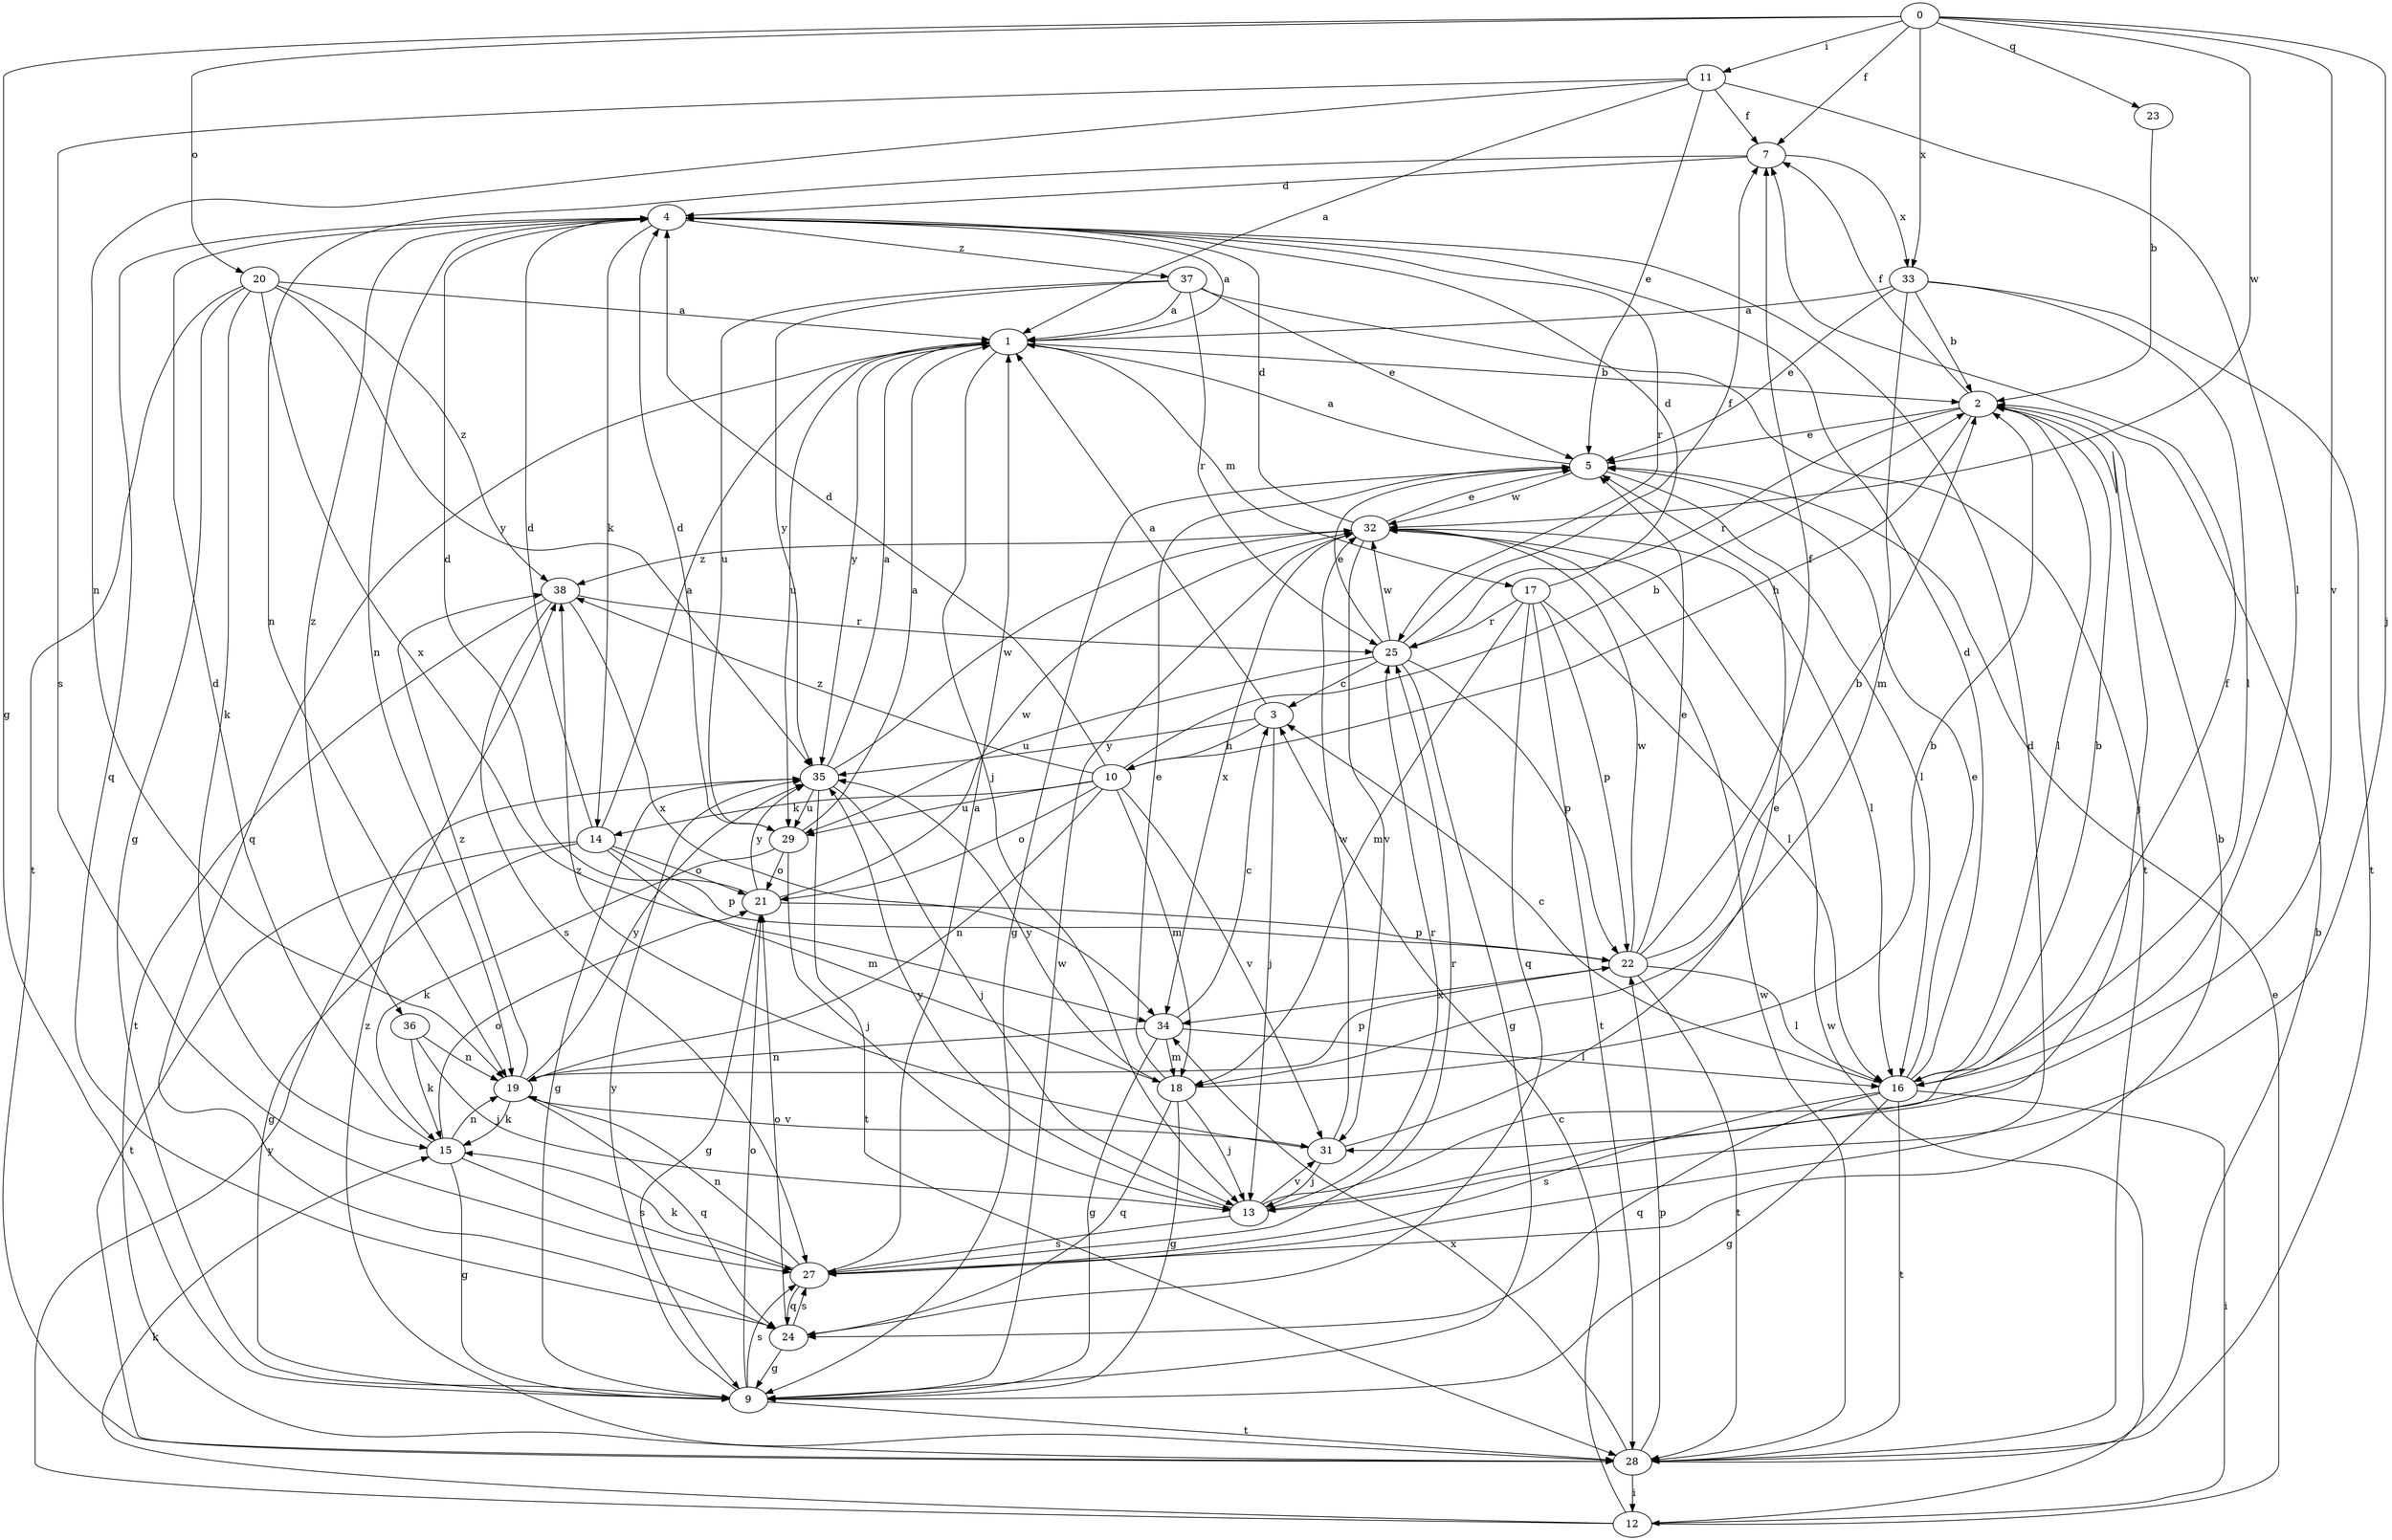 strict digraph  {
0;
1;
2;
3;
4;
5;
7;
9;
10;
11;
12;
13;
14;
15;
16;
17;
18;
19;
20;
21;
22;
23;
24;
25;
27;
28;
29;
31;
32;
33;
34;
35;
36;
37;
38;
0 -> 7  [label=f];
0 -> 9  [label=g];
0 -> 11  [label=i];
0 -> 13  [label=j];
0 -> 20  [label=o];
0 -> 23  [label=q];
0 -> 31  [label=v];
0 -> 32  [label=w];
0 -> 33  [label=x];
1 -> 2  [label=b];
1 -> 13  [label=j];
1 -> 17  [label=m];
1 -> 24  [label=q];
1 -> 29  [label=u];
1 -> 35  [label=y];
2 -> 5  [label=e];
2 -> 7  [label=f];
2 -> 10  [label=h];
2 -> 13  [label=j];
2 -> 16  [label=l];
2 -> 25  [label=r];
3 -> 1  [label=a];
3 -> 10  [label=h];
3 -> 13  [label=j];
3 -> 35  [label=y];
4 -> 1  [label=a];
4 -> 14  [label=k];
4 -> 19  [label=n];
4 -> 24  [label=q];
4 -> 25  [label=r];
4 -> 36  [label=z];
4 -> 37  [label=z];
5 -> 1  [label=a];
5 -> 9  [label=g];
5 -> 16  [label=l];
5 -> 32  [label=w];
7 -> 4  [label=d];
7 -> 19  [label=n];
7 -> 33  [label=x];
9 -> 21  [label=o];
9 -> 27  [label=s];
9 -> 28  [label=t];
9 -> 32  [label=w];
9 -> 35  [label=y];
10 -> 2  [label=b];
10 -> 4  [label=d];
10 -> 14  [label=k];
10 -> 18  [label=m];
10 -> 19  [label=n];
10 -> 21  [label=o];
10 -> 29  [label=u];
10 -> 31  [label=v];
10 -> 38  [label=z];
11 -> 1  [label=a];
11 -> 5  [label=e];
11 -> 7  [label=f];
11 -> 16  [label=l];
11 -> 19  [label=n];
11 -> 27  [label=s];
12 -> 3  [label=c];
12 -> 5  [label=e];
12 -> 15  [label=k];
12 -> 32  [label=w];
12 -> 35  [label=y];
13 -> 7  [label=f];
13 -> 25  [label=r];
13 -> 27  [label=s];
13 -> 31  [label=v];
13 -> 35  [label=y];
14 -> 1  [label=a];
14 -> 4  [label=d];
14 -> 9  [label=g];
14 -> 18  [label=m];
14 -> 21  [label=o];
14 -> 22  [label=p];
14 -> 28  [label=t];
15 -> 4  [label=d];
15 -> 9  [label=g];
15 -> 19  [label=n];
15 -> 21  [label=o];
15 -> 27  [label=s];
16 -> 2  [label=b];
16 -> 3  [label=c];
16 -> 4  [label=d];
16 -> 5  [label=e];
16 -> 9  [label=g];
16 -> 12  [label=i];
16 -> 24  [label=q];
16 -> 27  [label=s];
16 -> 28  [label=t];
17 -> 4  [label=d];
17 -> 16  [label=l];
17 -> 18  [label=m];
17 -> 22  [label=p];
17 -> 24  [label=q];
17 -> 25  [label=r];
17 -> 28  [label=t];
18 -> 2  [label=b];
18 -> 5  [label=e];
18 -> 9  [label=g];
18 -> 13  [label=j];
18 -> 24  [label=q];
18 -> 35  [label=y];
19 -> 15  [label=k];
19 -> 22  [label=p];
19 -> 24  [label=q];
19 -> 31  [label=v];
19 -> 35  [label=y];
19 -> 38  [label=z];
20 -> 1  [label=a];
20 -> 9  [label=g];
20 -> 15  [label=k];
20 -> 28  [label=t];
20 -> 34  [label=x];
20 -> 35  [label=y];
20 -> 38  [label=z];
21 -> 4  [label=d];
21 -> 9  [label=g];
21 -> 22  [label=p];
21 -> 32  [label=w];
21 -> 35  [label=y];
22 -> 2  [label=b];
22 -> 5  [label=e];
22 -> 7  [label=f];
22 -> 16  [label=l];
22 -> 28  [label=t];
22 -> 32  [label=w];
22 -> 34  [label=x];
23 -> 2  [label=b];
24 -> 9  [label=g];
24 -> 21  [label=o];
24 -> 27  [label=s];
25 -> 3  [label=c];
25 -> 5  [label=e];
25 -> 7  [label=f];
25 -> 9  [label=g];
25 -> 22  [label=p];
25 -> 29  [label=u];
25 -> 32  [label=w];
27 -> 1  [label=a];
27 -> 2  [label=b];
27 -> 4  [label=d];
27 -> 15  [label=k];
27 -> 19  [label=n];
27 -> 24  [label=q];
27 -> 25  [label=r];
28 -> 2  [label=b];
28 -> 12  [label=i];
28 -> 22  [label=p];
28 -> 32  [label=w];
28 -> 34  [label=x];
28 -> 38  [label=z];
29 -> 1  [label=a];
29 -> 4  [label=d];
29 -> 13  [label=j];
29 -> 15  [label=k];
29 -> 21  [label=o];
31 -> 5  [label=e];
31 -> 13  [label=j];
31 -> 32  [label=w];
31 -> 38  [label=z];
32 -> 4  [label=d];
32 -> 5  [label=e];
32 -> 16  [label=l];
32 -> 31  [label=v];
32 -> 34  [label=x];
32 -> 38  [label=z];
33 -> 1  [label=a];
33 -> 2  [label=b];
33 -> 5  [label=e];
33 -> 16  [label=l];
33 -> 18  [label=m];
33 -> 28  [label=t];
34 -> 3  [label=c];
34 -> 9  [label=g];
34 -> 16  [label=l];
34 -> 18  [label=m];
34 -> 19  [label=n];
35 -> 1  [label=a];
35 -> 9  [label=g];
35 -> 13  [label=j];
35 -> 28  [label=t];
35 -> 29  [label=u];
35 -> 32  [label=w];
36 -> 13  [label=j];
36 -> 15  [label=k];
36 -> 19  [label=n];
37 -> 1  [label=a];
37 -> 5  [label=e];
37 -> 25  [label=r];
37 -> 28  [label=t];
37 -> 29  [label=u];
37 -> 35  [label=y];
38 -> 25  [label=r];
38 -> 27  [label=s];
38 -> 28  [label=t];
38 -> 34  [label=x];
}
